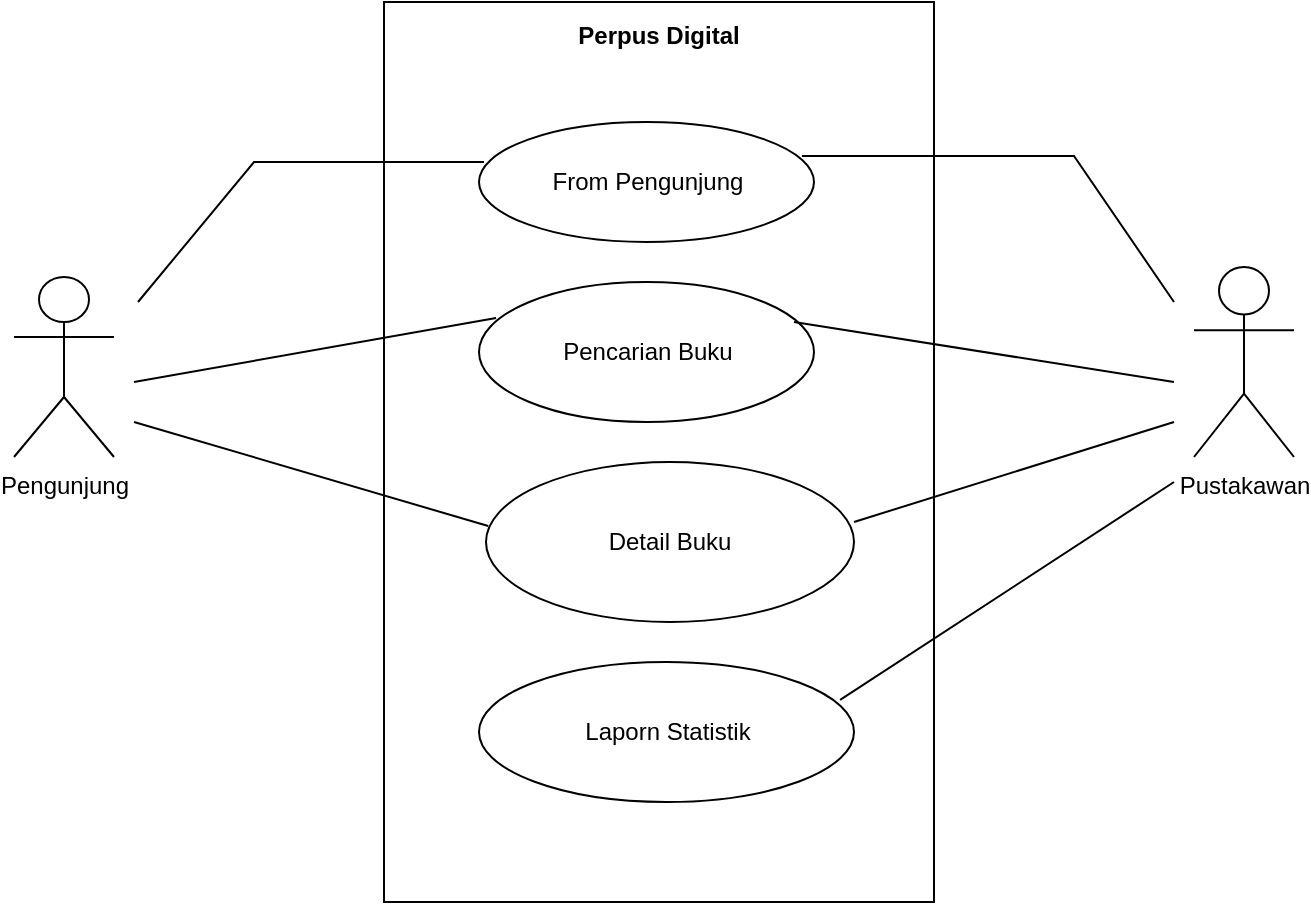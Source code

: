 <mxfile version="23.1.0" type="github">
  <diagram name="Page-1" id="tLN9YjmPSfbm9HNqrMAX">
    <mxGraphModel dx="1114" dy="600" grid="1" gridSize="10" guides="1" tooltips="1" connect="1" arrows="1" fold="1" page="1" pageScale="1" pageWidth="850" pageHeight="1100" math="0" shadow="0">
      <root>
        <mxCell id="0" />
        <mxCell id="1" parent="0" />
        <mxCell id="QSc0_Gyouo520IhUfNSj-1" value="Pengunjung&lt;br&gt;" style="shape=umlActor;verticalLabelPosition=bottom;verticalAlign=top;html=1;outlineConnect=0;" vertex="1" parent="1">
          <mxGeometry x="100" y="187.5" width="50" height="90" as="geometry" />
        </mxCell>
        <mxCell id="QSc0_Gyouo520IhUfNSj-7" value="&lt;b&gt;Perpus Digital&lt;br&gt;&lt;br&gt;&lt;br&gt;&lt;br&gt;&lt;br&gt;&lt;br&gt;&lt;br&gt;&lt;br&gt;&lt;br&gt;&lt;br&gt;&lt;br&gt;&lt;br&gt;&lt;br&gt;&lt;br&gt;&lt;br&gt;&lt;br&gt;&lt;br&gt;&lt;br&gt;&lt;br&gt;&lt;br&gt;&lt;br&gt;&lt;br&gt;&lt;br&gt;&lt;br&gt;&lt;br&gt;&lt;br&gt;&lt;br&gt;&lt;br&gt;&lt;br&gt;&lt;br&gt;&lt;/b&gt;" style="rounded=0;whiteSpace=wrap;html=1;" vertex="1" parent="1">
          <mxGeometry x="285" y="50" width="275" height="450" as="geometry" />
        </mxCell>
        <mxCell id="QSc0_Gyouo520IhUfNSj-8" value="From Pengunjung" style="ellipse;whiteSpace=wrap;html=1;" vertex="1" parent="1">
          <mxGeometry x="332.5" y="110" width="167.5" height="60" as="geometry" />
        </mxCell>
        <mxCell id="QSc0_Gyouo520IhUfNSj-12" value="Pencarian Buku" style="ellipse;whiteSpace=wrap;html=1;" vertex="1" parent="1">
          <mxGeometry x="332.5" y="190" width="167.5" height="70" as="geometry" />
        </mxCell>
        <mxCell id="QSc0_Gyouo520IhUfNSj-13" value="Detail Buku" style="ellipse;whiteSpace=wrap;html=1;" vertex="1" parent="1">
          <mxGeometry x="336" y="280" width="184" height="80" as="geometry" />
        </mxCell>
        <mxCell id="QSc0_Gyouo520IhUfNSj-14" value="Laporn Statistik" style="ellipse;whiteSpace=wrap;html=1;" vertex="1" parent="1">
          <mxGeometry x="332.5" y="380" width="187.5" height="70" as="geometry" />
        </mxCell>
        <mxCell id="QSc0_Gyouo520IhUfNSj-16" value="Pustakawan" style="shape=umlActor;verticalLabelPosition=bottom;verticalAlign=top;html=1;outlineConnect=0;" vertex="1" parent="1">
          <mxGeometry x="690" y="182.5" width="50" height="95" as="geometry" />
        </mxCell>
        <mxCell id="QSc0_Gyouo520IhUfNSj-17" value="" style="endArrow=none;html=1;rounded=0;entryX=0.015;entryY=0.333;entryDx=0;entryDy=0;entryPerimeter=0;" edge="1" parent="1" target="QSc0_Gyouo520IhUfNSj-8">
          <mxGeometry width="50" height="50" relative="1" as="geometry">
            <mxPoint x="162" y="200" as="sourcePoint" />
            <mxPoint x="335" y="143" as="targetPoint" />
            <Array as="points">
              <mxPoint x="220" y="130" />
            </Array>
          </mxGeometry>
        </mxCell>
        <mxCell id="QSc0_Gyouo520IhUfNSj-18" value="" style="endArrow=none;html=1;rounded=0;entryX=0.051;entryY=0.257;entryDx=0;entryDy=0;entryPerimeter=0;" edge="1" parent="1" target="QSc0_Gyouo520IhUfNSj-12">
          <mxGeometry width="50" height="50" relative="1" as="geometry">
            <mxPoint x="160" y="240" as="sourcePoint" />
            <mxPoint x="450" y="290" as="targetPoint" />
          </mxGeometry>
        </mxCell>
        <mxCell id="QSc0_Gyouo520IhUfNSj-19" value="" style="endArrow=none;html=1;rounded=0;entryX=0.006;entryY=0.4;entryDx=0;entryDy=0;entryPerimeter=0;" edge="1" parent="1" target="QSc0_Gyouo520IhUfNSj-13">
          <mxGeometry width="50" height="50" relative="1" as="geometry">
            <mxPoint x="160" y="260" as="sourcePoint" />
            <mxPoint x="340" y="310" as="targetPoint" />
          </mxGeometry>
        </mxCell>
        <mxCell id="QSc0_Gyouo520IhUfNSj-23" value="" style="endArrow=none;html=1;rounded=0;" edge="1" parent="1">
          <mxGeometry width="50" height="50" relative="1" as="geometry">
            <mxPoint x="490" y="210" as="sourcePoint" />
            <mxPoint x="680" y="240" as="targetPoint" />
          </mxGeometry>
        </mxCell>
        <mxCell id="QSc0_Gyouo520IhUfNSj-24" value="" style="endArrow=none;html=1;rounded=0;" edge="1" parent="1">
          <mxGeometry width="50" height="50" relative="1" as="geometry">
            <mxPoint x="520" y="310" as="sourcePoint" />
            <mxPoint x="680" y="260" as="targetPoint" />
          </mxGeometry>
        </mxCell>
        <mxCell id="QSc0_Gyouo520IhUfNSj-26" value="" style="endArrow=none;html=1;rounded=0;exitX=0.964;exitY=0.283;exitDx=0;exitDy=0;exitPerimeter=0;" edge="1" parent="1" source="QSc0_Gyouo520IhUfNSj-8">
          <mxGeometry width="50" height="50" relative="1" as="geometry">
            <mxPoint x="400" y="340" as="sourcePoint" />
            <mxPoint x="680" y="200" as="targetPoint" />
            <Array as="points">
              <mxPoint x="630" y="127" />
            </Array>
          </mxGeometry>
        </mxCell>
        <mxCell id="QSc0_Gyouo520IhUfNSj-27" value="" style="endArrow=none;html=1;rounded=0;exitX=0.963;exitY=0.271;exitDx=0;exitDy=0;exitPerimeter=0;" edge="1" parent="1" source="QSc0_Gyouo520IhUfNSj-14">
          <mxGeometry width="50" height="50" relative="1" as="geometry">
            <mxPoint x="400" y="340" as="sourcePoint" />
            <mxPoint x="680" y="290" as="targetPoint" />
          </mxGeometry>
        </mxCell>
      </root>
    </mxGraphModel>
  </diagram>
</mxfile>
